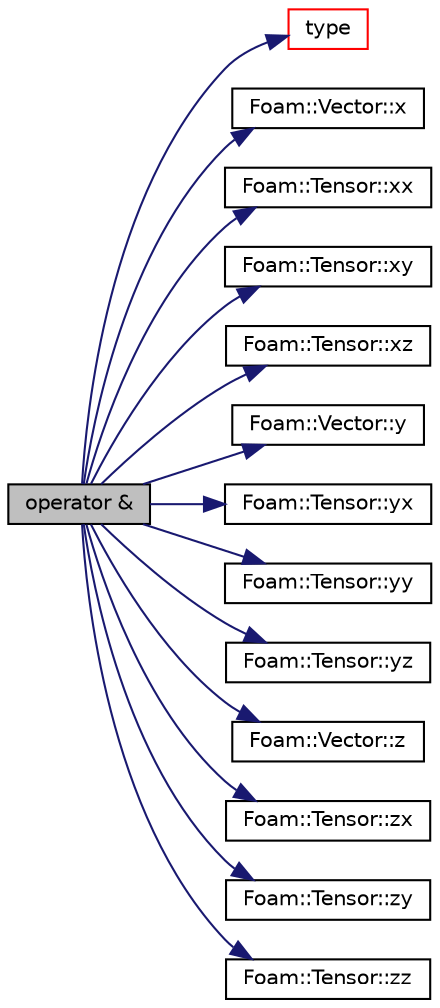 digraph "operator &amp;"
{
  bgcolor="transparent";
  edge [fontname="Helvetica",fontsize="10",labelfontname="Helvetica",labelfontsize="10"];
  node [fontname="Helvetica",fontsize="10",shape=record];
  rankdir="LR";
  Node141309 [label="operator &",height=0.2,width=0.4,color="black", fillcolor="grey75", style="filled", fontcolor="black"];
  Node141309 -> Node141310 [color="midnightblue",fontsize="10",style="solid",fontname="Helvetica"];
  Node141310 [label="type",height=0.2,width=0.4,color="red",URL="$a21851.html#aec48583af672626378f501eb9fc32cd1",tooltip="Return the file type: DIRECTORY or FILE. "];
  Node141309 -> Node141316 [color="midnightblue",fontsize="10",style="solid",fontname="Helvetica"];
  Node141316 [label="Foam::Vector::x",height=0.2,width=0.4,color="black",URL="$a29749.html#a63327976e5a8359700064a02ae22548e"];
  Node141309 -> Node141317 [color="midnightblue",fontsize="10",style="solid",fontname="Helvetica"];
  Node141317 [label="Foam::Tensor::xx",height=0.2,width=0.4,color="black",URL="$a28789.html#a1b97c7c1ed81b4fb23da8dcb71a8cd2a"];
  Node141309 -> Node141318 [color="midnightblue",fontsize="10",style="solid",fontname="Helvetica"];
  Node141318 [label="Foam::Tensor::xy",height=0.2,width=0.4,color="black",URL="$a28789.html#aab470ae2a5eeac8c33a7b6abac6b39b3"];
  Node141309 -> Node141319 [color="midnightblue",fontsize="10",style="solid",fontname="Helvetica"];
  Node141319 [label="Foam::Tensor::xz",height=0.2,width=0.4,color="black",URL="$a28789.html#a6c0a9bc605f3cfdfb3307b3dcf136f60"];
  Node141309 -> Node141320 [color="midnightblue",fontsize="10",style="solid",fontname="Helvetica"];
  Node141320 [label="Foam::Vector::y",height=0.2,width=0.4,color="black",URL="$a29749.html#a1ee865f676fbac703a49c6654dd3ad74"];
  Node141309 -> Node141321 [color="midnightblue",fontsize="10",style="solid",fontname="Helvetica"];
  Node141321 [label="Foam::Tensor::yx",height=0.2,width=0.4,color="black",URL="$a28789.html#a217bb42e2157c7914d7ebb0ffb730b7d"];
  Node141309 -> Node141322 [color="midnightblue",fontsize="10",style="solid",fontname="Helvetica"];
  Node141322 [label="Foam::Tensor::yy",height=0.2,width=0.4,color="black",URL="$a28789.html#aba9d77023a5662b9c2d3639d5de555a0"];
  Node141309 -> Node141323 [color="midnightblue",fontsize="10",style="solid",fontname="Helvetica"];
  Node141323 [label="Foam::Tensor::yz",height=0.2,width=0.4,color="black",URL="$a28789.html#a4a98b51ba7019e1cfffae8d321a823df"];
  Node141309 -> Node141324 [color="midnightblue",fontsize="10",style="solid",fontname="Helvetica"];
  Node141324 [label="Foam::Vector::z",height=0.2,width=0.4,color="black",URL="$a29749.html#a1c8320b15610de211ec70ef966581423"];
  Node141309 -> Node141325 [color="midnightblue",fontsize="10",style="solid",fontname="Helvetica"];
  Node141325 [label="Foam::Tensor::zx",height=0.2,width=0.4,color="black",URL="$a28789.html#ab7a45ba3b507f0b3f9d5c0bde184b151"];
  Node141309 -> Node141326 [color="midnightblue",fontsize="10",style="solid",fontname="Helvetica"];
  Node141326 [label="Foam::Tensor::zy",height=0.2,width=0.4,color="black",URL="$a28789.html#ab7ecfba4f263d0455d4ea82f590a2612"];
  Node141309 -> Node141327 [color="midnightblue",fontsize="10",style="solid",fontname="Helvetica"];
  Node141327 [label="Foam::Tensor::zz",height=0.2,width=0.4,color="black",URL="$a28789.html#a831c4848d01bfcc8d717b7ef92f2cd4b"];
}
